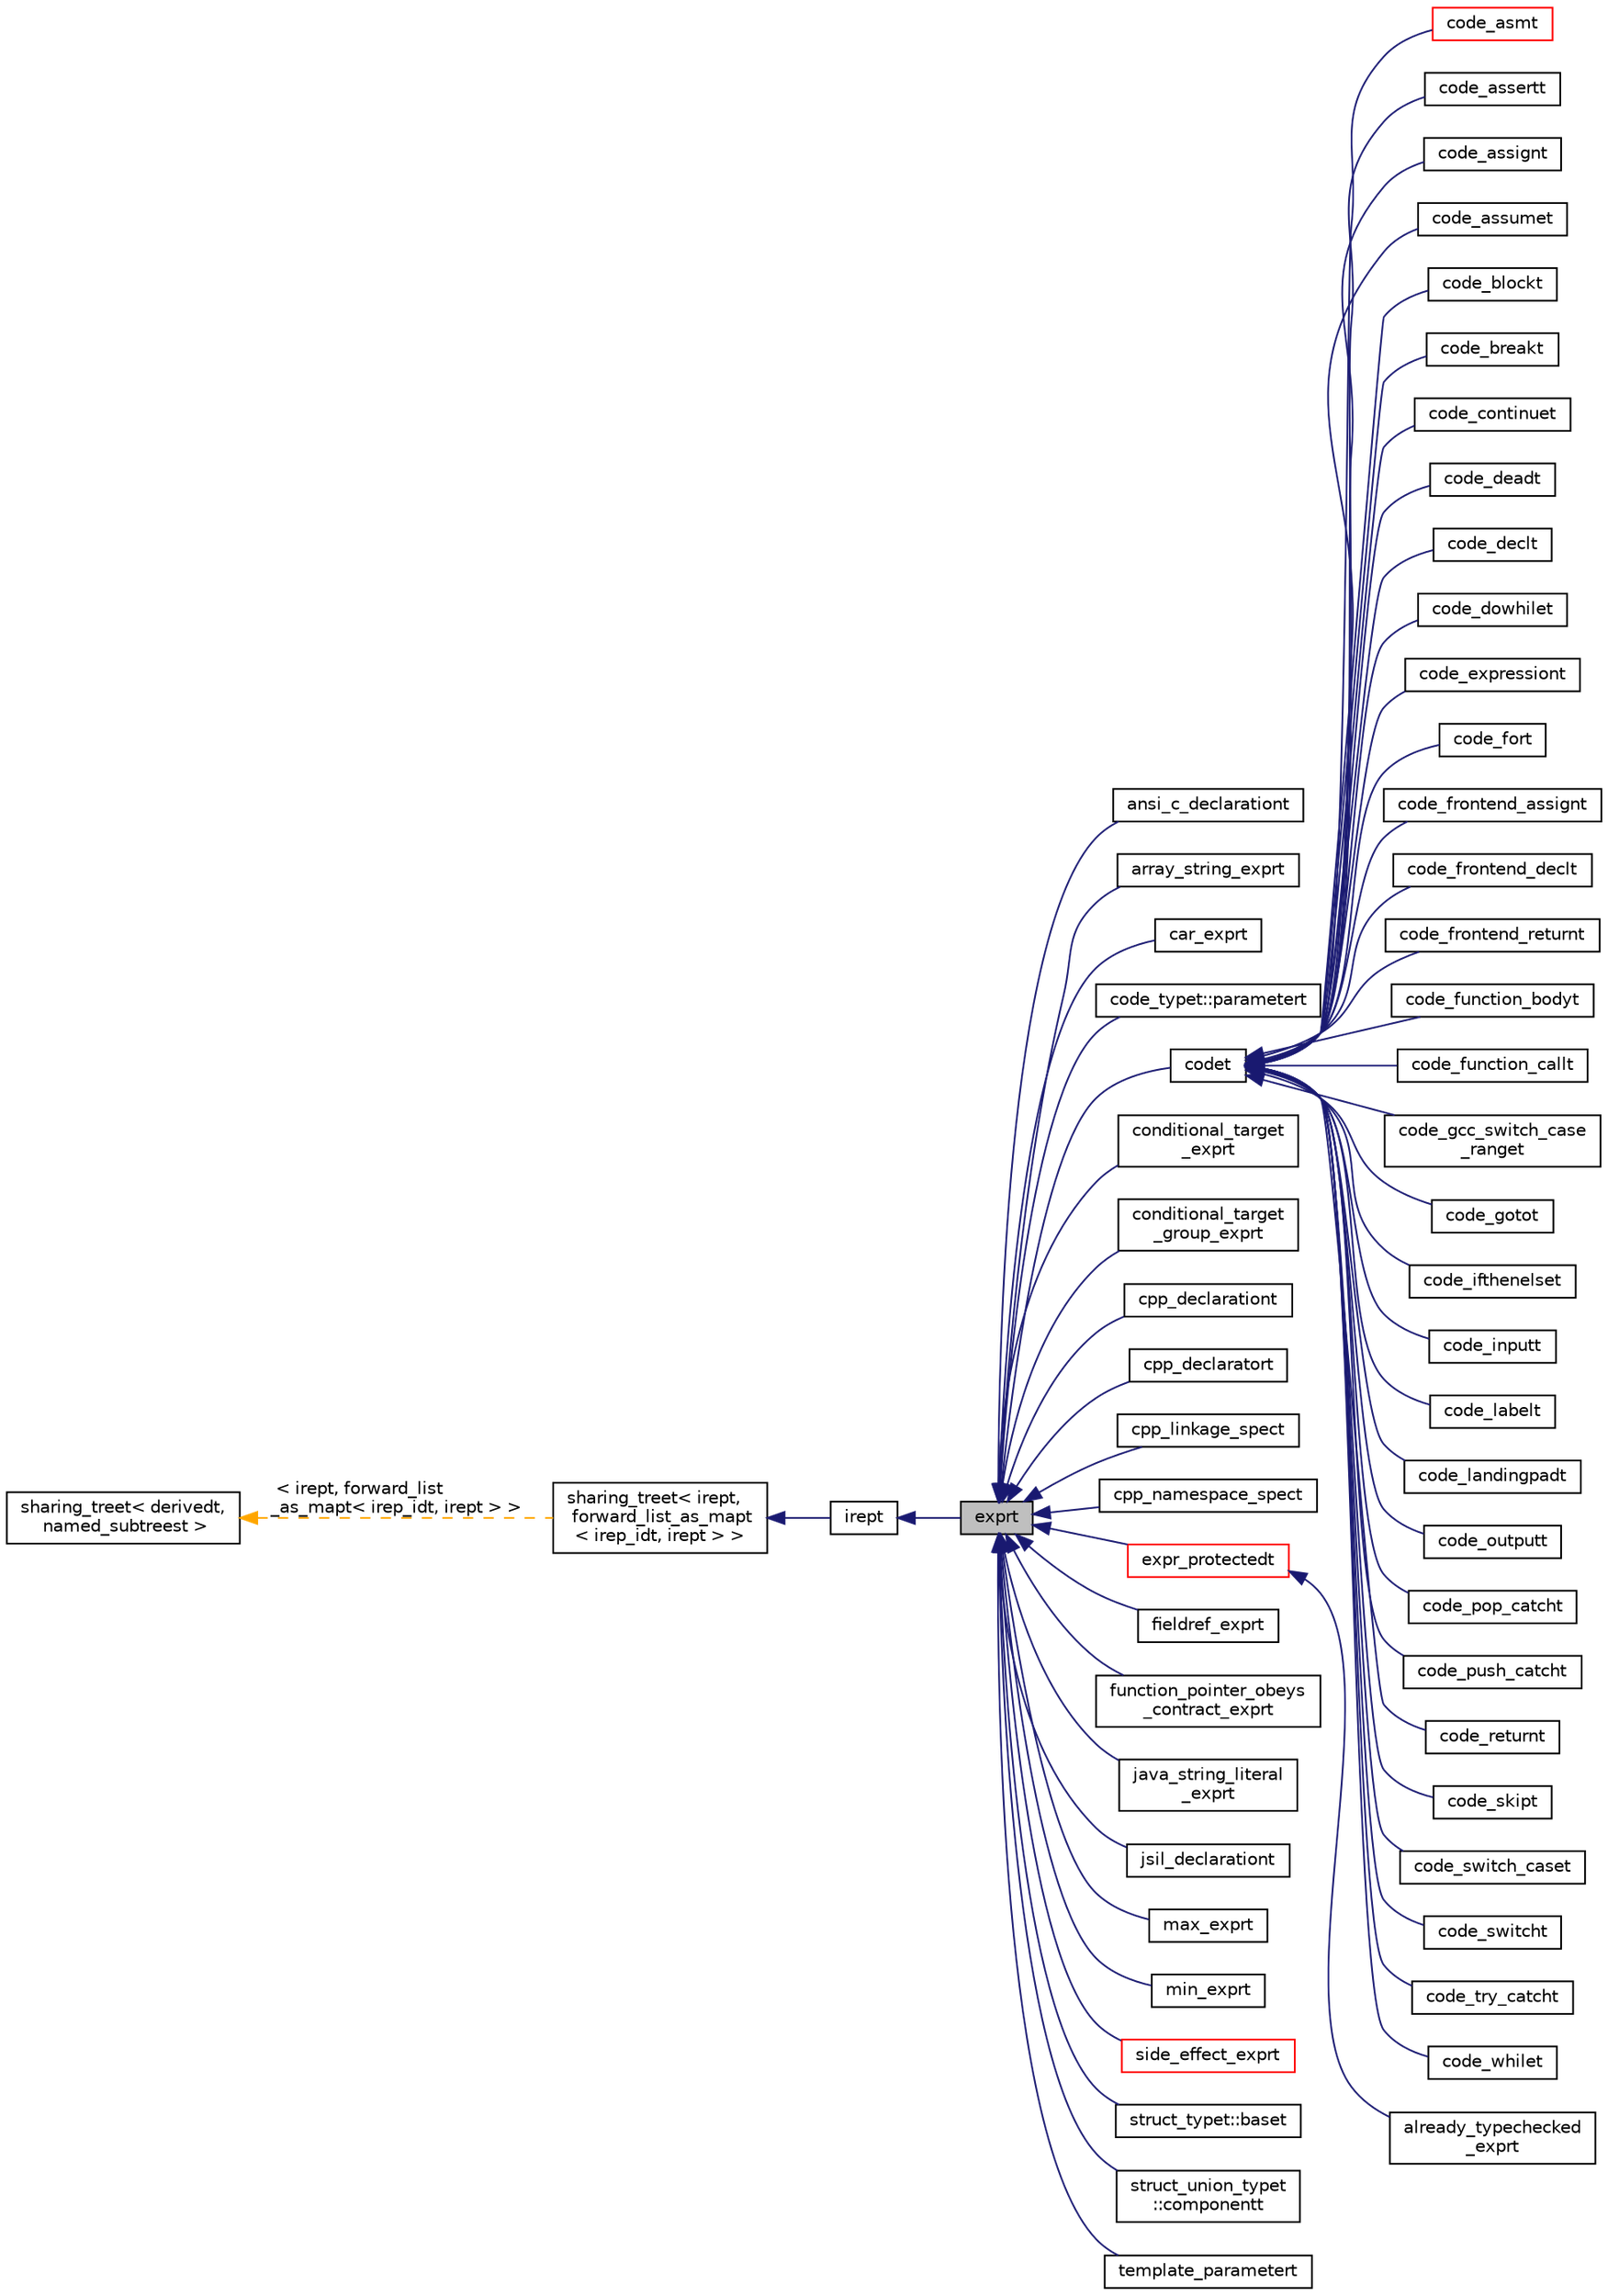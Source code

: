 digraph "exprt"
{
 // LATEX_PDF_SIZE
  bgcolor="transparent";
  edge [fontname="Helvetica",fontsize="10",labelfontname="Helvetica",labelfontsize="10"];
  node [fontname="Helvetica",fontsize="10",shape=record];
  rankdir="LR";
  Node1 [label="exprt",height=0.2,width=0.4,color="black", fillcolor="grey75", style="filled", fontcolor="black",tooltip="Base class for all expressions."];
  Node2 -> Node1 [dir="back",color="midnightblue",fontsize="10",style="solid",fontname="Helvetica"];
  Node2 [label="irept",height=0.2,width=0.4,color="black",URL="$classirept.html",tooltip="There are a large number of kinds of tree structured or tree-like data in CPROVER."];
  Node3 -> Node2 [dir="back",color="midnightblue",fontsize="10",style="solid",fontname="Helvetica"];
  Node3 [label="sharing_treet\< irept,\l forward_list_as_mapt\l\< irep_idt, irept \> \>",height=0.2,width=0.4,color="black",URL="$classsharing__treet.html",tooltip=" "];
  Node4 -> Node3 [dir="back",color="orange",fontsize="10",style="dashed",label=" \< irept, forward_list\l_as_mapt\< irep_idt, irept \> \>" ,fontname="Helvetica"];
  Node4 [label="sharing_treet\< derivedt,\l named_subtreest \>",height=0.2,width=0.4,color="black",URL="$classsharing__treet.html",tooltip="Base class for tree-like data structures with sharing."];
  Node1 -> Node5 [dir="back",color="midnightblue",fontsize="10",style="solid",fontname="Helvetica"];
  Node5 [label="ansi_c_declarationt",height=0.2,width=0.4,color="black",URL="$classansi__c__declarationt.html",tooltip=" "];
  Node1 -> Node6 [dir="back",color="midnightblue",fontsize="10",style="solid",fontname="Helvetica"];
  Node6 [label="array_string_exprt",height=0.2,width=0.4,color="black",URL="$classarray__string__exprt.html",tooltip=" "];
  Node1 -> Node7 [dir="back",color="midnightblue",fontsize="10",style="solid",fontname="Helvetica"];
  Node7 [label="car_exprt",height=0.2,width=0.4,color="black",URL="$classcar__exprt.html",tooltip="Class that represents a normalized conditional address range, with:"];
  Node1 -> Node8 [dir="back",color="midnightblue",fontsize="10",style="solid",fontname="Helvetica"];
  Node8 [label="code_typet::parametert",height=0.2,width=0.4,color="black",URL="$classcode__typet_1_1parametert.html",tooltip=" "];
  Node1 -> Node9 [dir="back",color="midnightblue",fontsize="10",style="solid",fontname="Helvetica"];
  Node9 [label="codet",height=0.2,width=0.4,color="black",URL="$classcodet.html",tooltip="Data structure for representing an arbitrary statement in a program."];
  Node9 -> Node10 [dir="back",color="midnightblue",fontsize="10",style="solid",fontname="Helvetica"];
  Node10 [label="code_asmt",height=0.2,width=0.4,color="red",URL="$classcode__asmt.html",tooltip="codet representation of an inline assembler statement."];
  Node9 -> Node12 [dir="back",color="midnightblue",fontsize="10",style="solid",fontname="Helvetica"];
  Node12 [label="code_assertt",height=0.2,width=0.4,color="black",URL="$classcode__assertt.html",tooltip="A non-fatal assertion, which checks a condition then permits execution to continue."];
  Node9 -> Node13 [dir="back",color="midnightblue",fontsize="10",style="solid",fontname="Helvetica"];
  Node13 [label="code_assignt",height=0.2,width=0.4,color="black",URL="$classcode__assignt.html",tooltip="A goto_instruction_codet representing an assignment in the program."];
  Node9 -> Node14 [dir="back",color="midnightblue",fontsize="10",style="solid",fontname="Helvetica"];
  Node14 [label="code_assumet",height=0.2,width=0.4,color="black",URL="$classcode__assumet.html",tooltip="An assumption, which must hold in subsequent code."];
  Node9 -> Node15 [dir="back",color="midnightblue",fontsize="10",style="solid",fontname="Helvetica"];
  Node15 [label="code_blockt",height=0.2,width=0.4,color="black",URL="$classcode__blockt.html",tooltip="A codet representing sequential composition of program statements."];
  Node9 -> Node16 [dir="back",color="midnightblue",fontsize="10",style="solid",fontname="Helvetica"];
  Node16 [label="code_breakt",height=0.2,width=0.4,color="black",URL="$classcode__breakt.html",tooltip="codet representation of a break statement (within a for or while loop)."];
  Node9 -> Node17 [dir="back",color="midnightblue",fontsize="10",style="solid",fontname="Helvetica"];
  Node17 [label="code_continuet",height=0.2,width=0.4,color="black",URL="$classcode__continuet.html",tooltip="codet representation of a continue statement (within a for or while loop)."];
  Node9 -> Node18 [dir="back",color="midnightblue",fontsize="10",style="solid",fontname="Helvetica"];
  Node18 [label="code_deadt",height=0.2,width=0.4,color="black",URL="$classcode__deadt.html",tooltip="A goto_instruction_codet representing the removal of a local variable going out of scope."];
  Node9 -> Node19 [dir="back",color="midnightblue",fontsize="10",style="solid",fontname="Helvetica"];
  Node19 [label="code_declt",height=0.2,width=0.4,color="black",URL="$classcode__declt.html",tooltip="A goto_instruction_codet representing the declaration of a local variable."];
  Node9 -> Node20 [dir="back",color="midnightblue",fontsize="10",style="solid",fontname="Helvetica"];
  Node20 [label="code_dowhilet",height=0.2,width=0.4,color="black",URL="$classcode__dowhilet.html",tooltip="codet representation of a do while statement."];
  Node9 -> Node21 [dir="back",color="midnightblue",fontsize="10",style="solid",fontname="Helvetica"];
  Node21 [label="code_expressiont",height=0.2,width=0.4,color="black",URL="$classcode__expressiont.html",tooltip="codet representation of an expression statement."];
  Node9 -> Node22 [dir="back",color="midnightblue",fontsize="10",style="solid",fontname="Helvetica"];
  Node22 [label="code_fort",height=0.2,width=0.4,color="black",URL="$classcode__fort.html",tooltip="codet representation of a for statement."];
  Node9 -> Node23 [dir="back",color="midnightblue",fontsize="10",style="solid",fontname="Helvetica"];
  Node23 [label="code_frontend_assignt",height=0.2,width=0.4,color="black",URL="$classcode__frontend__assignt.html",tooltip="A codet representing an assignment in the program."];
  Node9 -> Node24 [dir="back",color="midnightblue",fontsize="10",style="solid",fontname="Helvetica"];
  Node24 [label="code_frontend_declt",height=0.2,width=0.4,color="black",URL="$classcode__frontend__declt.html",tooltip="A codet representing the declaration of a local variable."];
  Node9 -> Node25 [dir="back",color="midnightblue",fontsize="10",style="solid",fontname="Helvetica"];
  Node25 [label="code_frontend_returnt",height=0.2,width=0.4,color="black",URL="$classcode__frontend__returnt.html",tooltip="codet representation of a \"return from a function\" statement."];
  Node9 -> Node26 [dir="back",color="midnightblue",fontsize="10",style="solid",fontname="Helvetica"];
  Node26 [label="code_function_bodyt",height=0.2,width=0.4,color="black",URL="$classcode__function__bodyt.html",tooltip="This class is used to interface between a language frontend and goto-convert – it communicates the id..."];
  Node9 -> Node27 [dir="back",color="midnightblue",fontsize="10",style="solid",fontname="Helvetica"];
  Node27 [label="code_function_callt",height=0.2,width=0.4,color="black",URL="$classcode__function__callt.html",tooltip="goto_instruction_codet representation of a function call statement."];
  Node9 -> Node28 [dir="back",color="midnightblue",fontsize="10",style="solid",fontname="Helvetica"];
  Node28 [label="code_gcc_switch_case\l_ranget",height=0.2,width=0.4,color="black",URL="$classcode__gcc__switch__case__ranget.html",tooltip="codet representation of a switch-case, i.e. a case statement within a switch."];
  Node9 -> Node29 [dir="back",color="midnightblue",fontsize="10",style="solid",fontname="Helvetica"];
  Node29 [label="code_gotot",height=0.2,width=0.4,color="black",URL="$classcode__gotot.html",tooltip="codet representation of a goto statement."];
  Node9 -> Node30 [dir="back",color="midnightblue",fontsize="10",style="solid",fontname="Helvetica"];
  Node30 [label="code_ifthenelset",height=0.2,width=0.4,color="black",URL="$classcode__ifthenelset.html",tooltip="codet representation of an if-then-else statement."];
  Node9 -> Node31 [dir="back",color="midnightblue",fontsize="10",style="solid",fontname="Helvetica"];
  Node31 [label="code_inputt",height=0.2,width=0.4,color="black",URL="$classcode__inputt.html",tooltip="A goto_instruction_codet representing the declaration that an input of a particular description has a..."];
  Node9 -> Node32 [dir="back",color="midnightblue",fontsize="10",style="solid",fontname="Helvetica"];
  Node32 [label="code_labelt",height=0.2,width=0.4,color="black",URL="$classcode__labelt.html",tooltip="codet representation of a label for branch targets."];
  Node9 -> Node33 [dir="back",color="midnightblue",fontsize="10",style="solid",fontname="Helvetica"];
  Node33 [label="code_landingpadt",height=0.2,width=0.4,color="black",URL="$classcode__landingpadt.html",tooltip="A statement that catches an exception, assigning the exception in flight to an expression (e...."];
  Node9 -> Node34 [dir="back",color="midnightblue",fontsize="10",style="solid",fontname="Helvetica"];
  Node34 [label="code_outputt",height=0.2,width=0.4,color="black",URL="$classcode__outputt.html",tooltip="A goto_instruction_codet representing the declaration that an output of a particular description has ..."];
  Node9 -> Node35 [dir="back",color="midnightblue",fontsize="10",style="solid",fontname="Helvetica"];
  Node35 [label="code_pop_catcht",height=0.2,width=0.4,color="black",URL="$classcode__pop__catcht.html",tooltip="Pops an exception handler from the stack of active handlers (i.e."];
  Node9 -> Node36 [dir="back",color="midnightblue",fontsize="10",style="solid",fontname="Helvetica"];
  Node36 [label="code_push_catcht",height=0.2,width=0.4,color="black",URL="$classcode__push__catcht.html",tooltip="Pushes an exception handler, of the form: exception_tag1 -> label1 exception_tag2 -> label2 ...."];
  Node9 -> Node37 [dir="back",color="midnightblue",fontsize="10",style="solid",fontname="Helvetica"];
  Node37 [label="code_returnt",height=0.2,width=0.4,color="black",URL="$classcode__returnt.html",tooltip="goto_instruction_codet representation of a \"return from a function\" statement."];
  Node9 -> Node38 [dir="back",color="midnightblue",fontsize="10",style="solid",fontname="Helvetica"];
  Node38 [label="code_skipt",height=0.2,width=0.4,color="black",URL="$classcode__skipt.html",tooltip="A codet representing a skip statement."];
  Node9 -> Node39 [dir="back",color="midnightblue",fontsize="10",style="solid",fontname="Helvetica"];
  Node39 [label="code_switch_caset",height=0.2,width=0.4,color="black",URL="$classcode__switch__caset.html",tooltip="codet representation of a switch-case, i.e. a case statement within a switch."];
  Node9 -> Node40 [dir="back",color="midnightblue",fontsize="10",style="solid",fontname="Helvetica"];
  Node40 [label="code_switcht",height=0.2,width=0.4,color="black",URL="$classcode__switcht.html",tooltip="codet representing a switch statement."];
  Node9 -> Node41 [dir="back",color="midnightblue",fontsize="10",style="solid",fontname="Helvetica"];
  Node41 [label="code_try_catcht",height=0.2,width=0.4,color="black",URL="$classcode__try__catcht.html",tooltip="codet representation of a try/catch block."];
  Node9 -> Node42 [dir="back",color="midnightblue",fontsize="10",style="solid",fontname="Helvetica"];
  Node42 [label="code_whilet",height=0.2,width=0.4,color="black",URL="$classcode__whilet.html",tooltip="codet representing a while statement."];
  Node1 -> Node43 [dir="back",color="midnightblue",fontsize="10",style="solid",fontname="Helvetica"];
  Node43 [label="conditional_target\l_exprt",height=0.2,width=0.4,color="black",URL="$classconditional__target__exprt.html",tooltip="Class that represents a single conditional target."];
  Node1 -> Node44 [dir="back",color="midnightblue",fontsize="10",style="solid",fontname="Helvetica"];
  Node44 [label="conditional_target\l_group_exprt",height=0.2,width=0.4,color="black",URL="$classconditional__target__group__exprt.html",tooltip="A class for an expression that represents a conditional target or a list of targets sharing a common ..."];
  Node1 -> Node45 [dir="back",color="midnightblue",fontsize="10",style="solid",fontname="Helvetica"];
  Node45 [label="cpp_declarationt",height=0.2,width=0.4,color="black",URL="$classcpp__declarationt.html",tooltip=" "];
  Node1 -> Node46 [dir="back",color="midnightblue",fontsize="10",style="solid",fontname="Helvetica"];
  Node46 [label="cpp_declaratort",height=0.2,width=0.4,color="black",URL="$classcpp__declaratort.html",tooltip=" "];
  Node1 -> Node47 [dir="back",color="midnightblue",fontsize="10",style="solid",fontname="Helvetica"];
  Node47 [label="cpp_linkage_spect",height=0.2,width=0.4,color="black",URL="$classcpp__linkage__spect.html",tooltip=" "];
  Node1 -> Node48 [dir="back",color="midnightblue",fontsize="10",style="solid",fontname="Helvetica"];
  Node48 [label="cpp_namespace_spect",height=0.2,width=0.4,color="black",URL="$classcpp__namespace__spect.html",tooltip=" "];
  Node1 -> Node49 [dir="back",color="midnightblue",fontsize="10",style="solid",fontname="Helvetica"];
  Node49 [label="expr_protectedt",height=0.2,width=0.4,color="red",URL="$classexpr__protectedt.html",tooltip="Base class for all expressions."];
  Node49 -> Node50 [dir="back",color="midnightblue",fontsize="10",style="solid",fontname="Helvetica"];
  Node50 [label="already_typechecked\l_exprt",height=0.2,width=0.4,color="black",URL="$classalready__typechecked__exprt.html",tooltip=" "];
  Node1 -> Node191 [dir="back",color="midnightblue",fontsize="10",style="solid",fontname="Helvetica"];
  Node191 [label="fieldref_exprt",height=0.2,width=0.4,color="black",URL="$classfieldref__exprt.html",tooltip="Represents the argument of an instruction that uses a CONSTANT_Fieldref This is used for example as a..."];
  Node1 -> Node192 [dir="back",color="midnightblue",fontsize="10",style="solid",fontname="Helvetica"];
  Node192 [label="function_pointer_obeys\l_contract_exprt",height=0.2,width=0.4,color="black",URL="$classfunction__pointer__obeys__contract__exprt.html",tooltip="A class for expressions representing a requires_contract(fptr, contract) clause or an ensures_contrac..."];
  Node1 -> Node193 [dir="back",color="midnightblue",fontsize="10",style="solid",fontname="Helvetica"];
  Node193 [label="java_string_literal\l_exprt",height=0.2,width=0.4,color="black",URL="$classjava__string__literal__exprt.html",tooltip=" "];
  Node1 -> Node194 [dir="back",color="midnightblue",fontsize="10",style="solid",fontname="Helvetica"];
  Node194 [label="jsil_declarationt",height=0.2,width=0.4,color="black",URL="$classjsil__declarationt.html",tooltip=" "];
  Node1 -> Node195 [dir="back",color="midnightblue",fontsize="10",style="solid",fontname="Helvetica"];
  Node195 [label="max_exprt",height=0.2,width=0.4,color="black",URL="$classmax__exprt.html",tooltip="+∞ upper bound for intervals"];
  Node1 -> Node196 [dir="back",color="midnightblue",fontsize="10",style="solid",fontname="Helvetica"];
  Node196 [label="min_exprt",height=0.2,width=0.4,color="black",URL="$classmin__exprt.html",tooltip="-∞ upper bound for intervals"];
  Node1 -> Node197 [dir="back",color="midnightblue",fontsize="10",style="solid",fontname="Helvetica"];
  Node197 [label="side_effect_exprt",height=0.2,width=0.4,color="red",URL="$classside__effect__exprt.html",tooltip="An expression containing a side effect."];
  Node1 -> Node204 [dir="back",color="midnightblue",fontsize="10",style="solid",fontname="Helvetica"];
  Node204 [label="struct_typet::baset",height=0.2,width=0.4,color="black",URL="$classstruct__typet_1_1baset.html",tooltip="Base class or struct that a class or struct inherits from."];
  Node1 -> Node205 [dir="back",color="midnightblue",fontsize="10",style="solid",fontname="Helvetica"];
  Node205 [label="struct_union_typet\l::componentt",height=0.2,width=0.4,color="black",URL="$classstruct__union__typet_1_1componentt.html",tooltip=" "];
  Node1 -> Node206 [dir="back",color="midnightblue",fontsize="10",style="solid",fontname="Helvetica"];
  Node206 [label="template_parametert",height=0.2,width=0.4,color="black",URL="$structtemplate__parametert.html",tooltip=" "];
}
